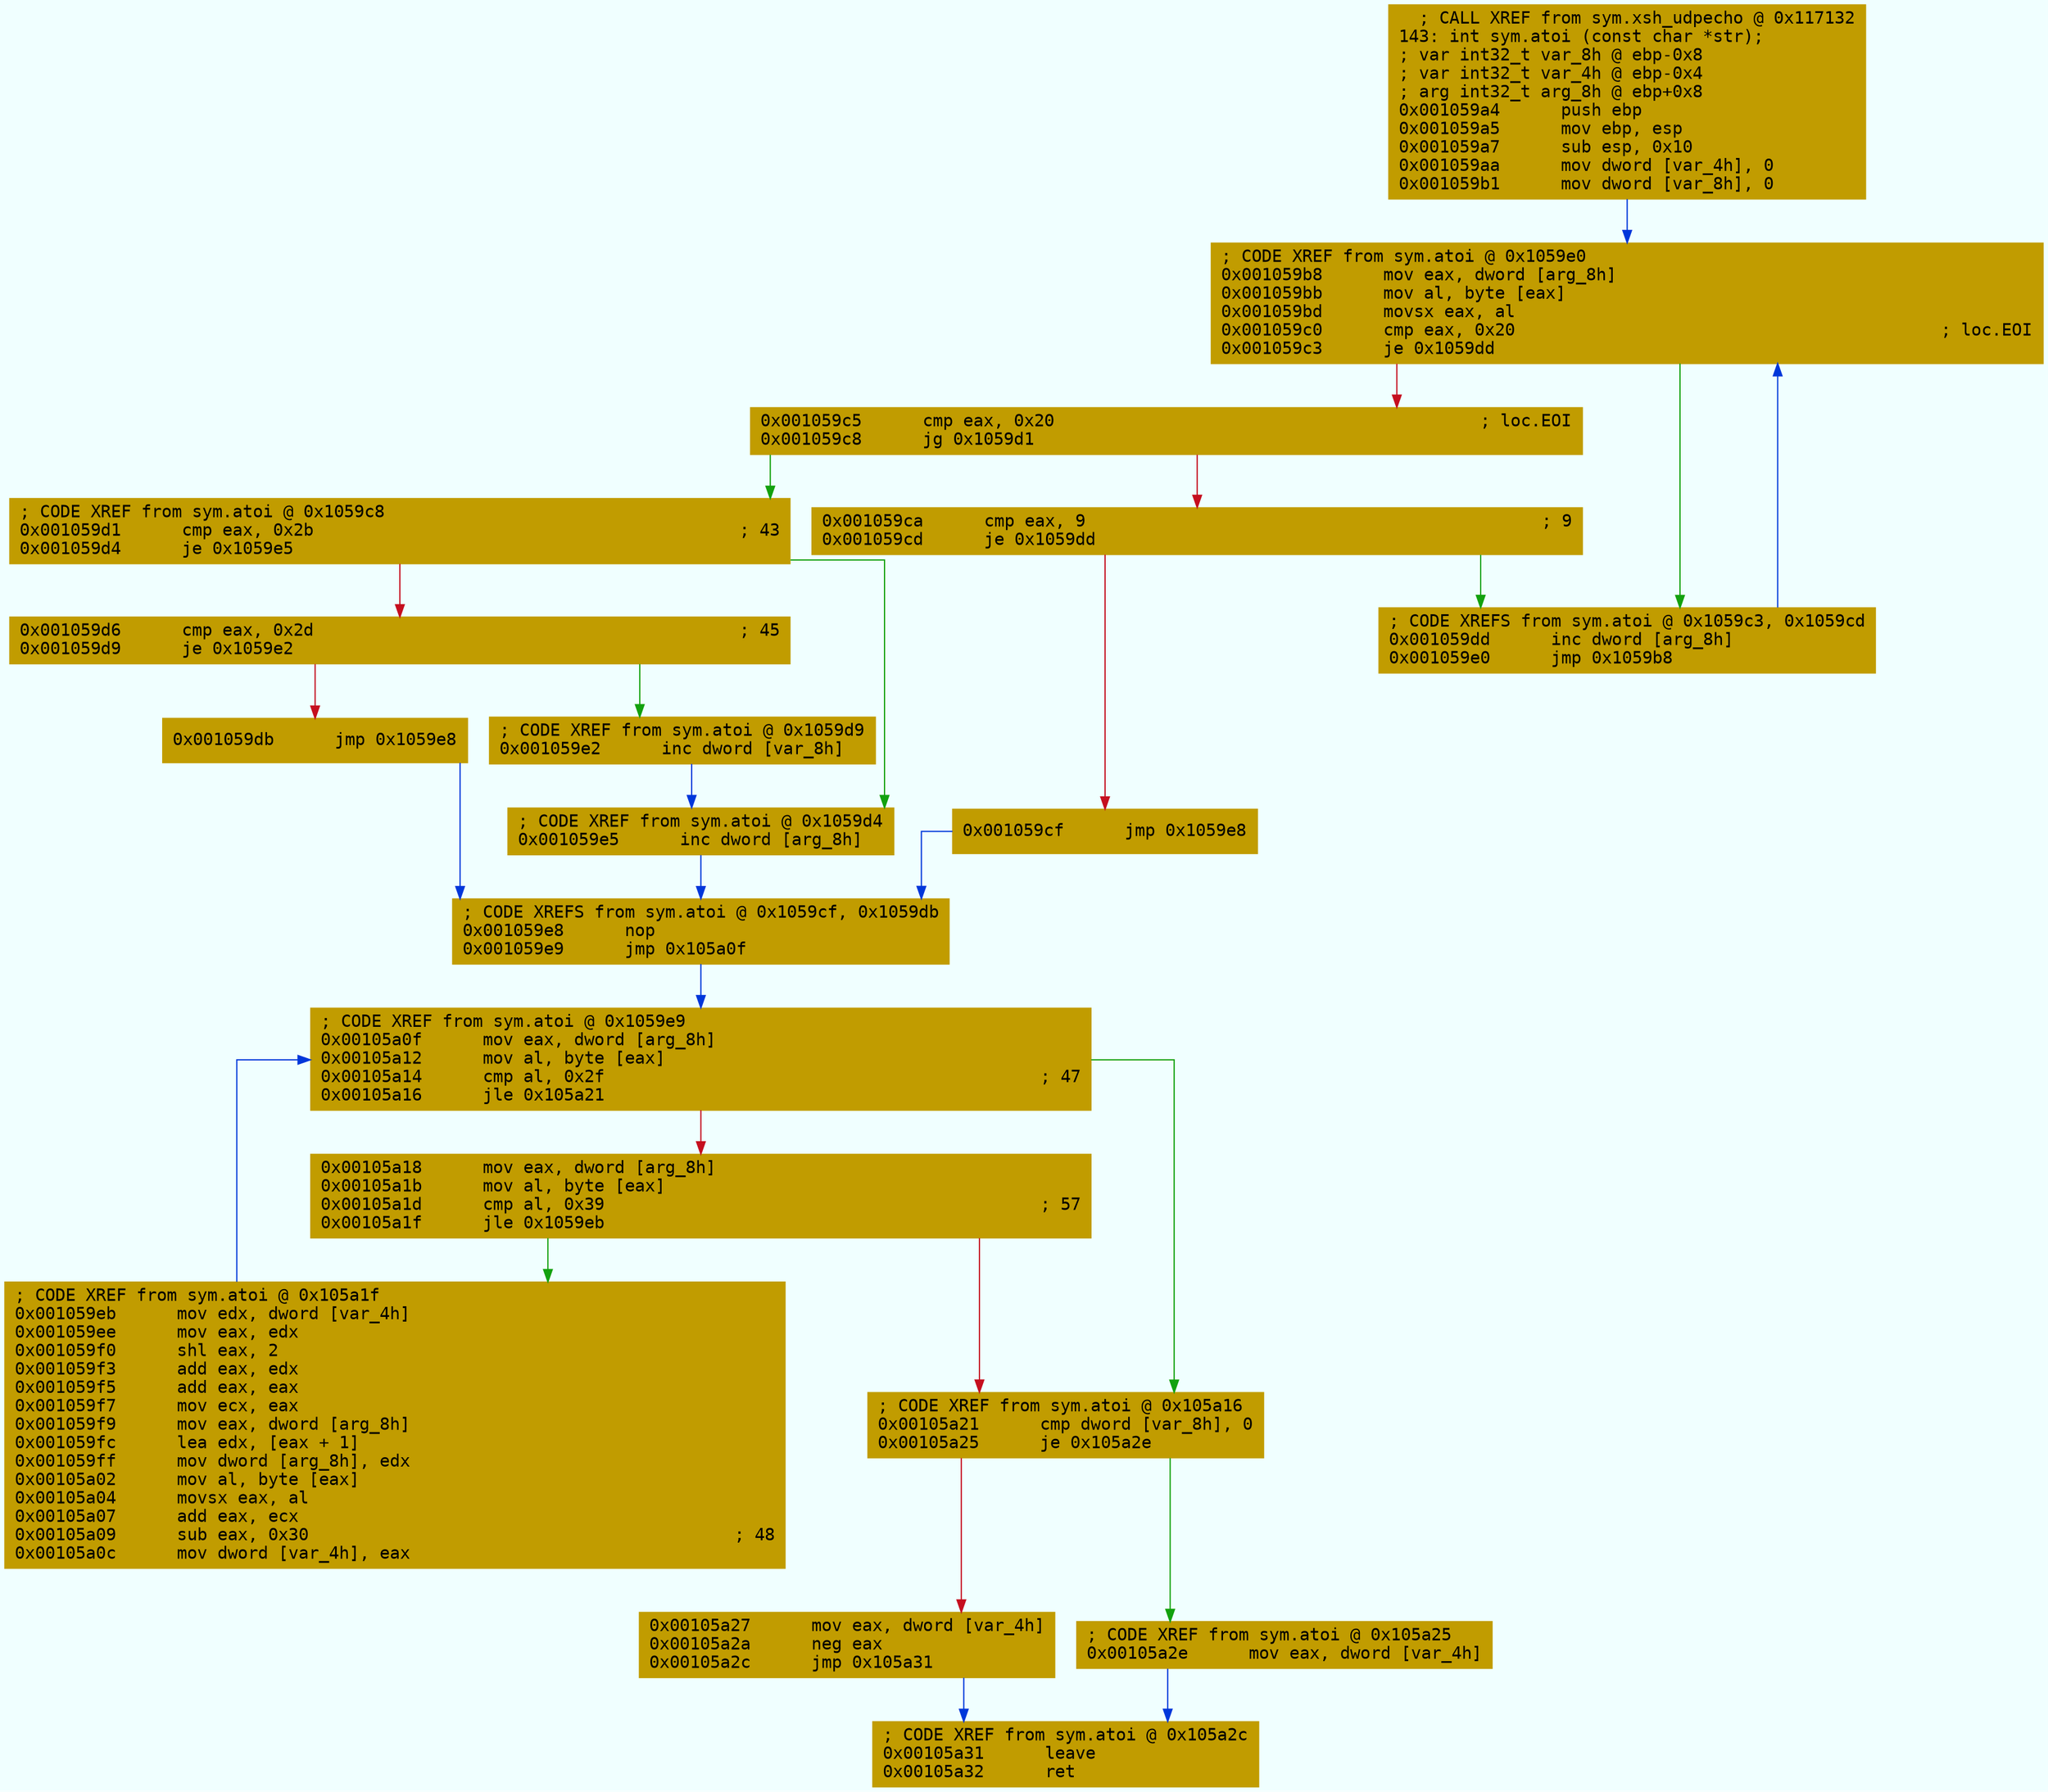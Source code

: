 digraph code {
	graph [bgcolor=azure fontsize=8 fontname="Courier" splines="ortho"];
	node [fillcolor=gray style=filled shape=box];
	edge [arrowhead="normal"];
	"0x001059a4" [URL="sym.atoi/0x001059a4", fillcolor="#c19c00",color="#c19c00", fontname="Courier",label="  ; CALL XREF from sym.xsh_udpecho @ 0x117132\l143: int sym.atoi (const char *str);\l; var int32_t var_8h @ ebp-0x8\l; var int32_t var_4h @ ebp-0x4\l; arg int32_t arg_8h @ ebp+0x8\l0x001059a4      push ebp\l0x001059a5      mov ebp, esp\l0x001059a7      sub esp, 0x10\l0x001059aa      mov dword [var_4h], 0\l0x001059b1      mov dword [var_8h], 0\l"]
	"0x001059b8" [URL="sym.atoi/0x001059b8", fillcolor="#c19c00",color="#c19c00", fontname="Courier",label="; CODE XREF from sym.atoi @ 0x1059e0\l0x001059b8      mov eax, dword [arg_8h]\l0x001059bb      mov al, byte [eax]\l0x001059bd      movsx eax, al\l0x001059c0      cmp eax, 0x20                                          ; loc.EOI\l0x001059c3      je 0x1059dd\l"]
	"0x001059c5" [URL="sym.atoi/0x001059c5", fillcolor="#c19c00",color="#c19c00", fontname="Courier",label="0x001059c5      cmp eax, 0x20                                          ; loc.EOI\l0x001059c8      jg 0x1059d1\l"]
	"0x001059ca" [URL="sym.atoi/0x001059ca", fillcolor="#c19c00",color="#c19c00", fontname="Courier",label="0x001059ca      cmp eax, 9                                             ; 9\l0x001059cd      je 0x1059dd\l"]
	"0x001059cf" [URL="sym.atoi/0x001059cf", fillcolor="#c19c00",color="#c19c00", fontname="Courier",label="0x001059cf      jmp 0x1059e8\l"]
	"0x001059d1" [URL="sym.atoi/0x001059d1", fillcolor="#c19c00",color="#c19c00", fontname="Courier",label="; CODE XREF from sym.atoi @ 0x1059c8\l0x001059d1      cmp eax, 0x2b                                          ; 43\l0x001059d4      je 0x1059e5\l"]
	"0x001059d6" [URL="sym.atoi/0x001059d6", fillcolor="#c19c00",color="#c19c00", fontname="Courier",label="0x001059d6      cmp eax, 0x2d                                          ; 45\l0x001059d9      je 0x1059e2\l"]
	"0x001059db" [URL="sym.atoi/0x001059db", fillcolor="#c19c00",color="#c19c00", fontname="Courier",label="0x001059db      jmp 0x1059e8\l"]
	"0x001059dd" [URL="sym.atoi/0x001059dd", fillcolor="#c19c00",color="#c19c00", fontname="Courier",label="; CODE XREFS from sym.atoi @ 0x1059c3, 0x1059cd\l0x001059dd      inc dword [arg_8h]\l0x001059e0      jmp 0x1059b8\l"]
	"0x001059e2" [URL="sym.atoi/0x001059e2", fillcolor="#c19c00",color="#c19c00", fontname="Courier",label="; CODE XREF from sym.atoi @ 0x1059d9\l0x001059e2      inc dword [var_8h]\l"]
	"0x001059e5" [URL="sym.atoi/0x001059e5", fillcolor="#c19c00",color="#c19c00", fontname="Courier",label="; CODE XREF from sym.atoi @ 0x1059d4\l0x001059e5      inc dword [arg_8h]\l"]
	"0x001059e8" [URL="sym.atoi/0x001059e8", fillcolor="#c19c00",color="#c19c00", fontname="Courier",label="; CODE XREFS from sym.atoi @ 0x1059cf, 0x1059db\l0x001059e8      nop\l0x001059e9      jmp 0x105a0f\l"]
	"0x001059eb" [URL="sym.atoi/0x001059eb", fillcolor="#c19c00",color="#c19c00", fontname="Courier",label="; CODE XREF from sym.atoi @ 0x105a1f\l0x001059eb      mov edx, dword [var_4h]\l0x001059ee      mov eax, edx\l0x001059f0      shl eax, 2\l0x001059f3      add eax, edx\l0x001059f5      add eax, eax\l0x001059f7      mov ecx, eax\l0x001059f9      mov eax, dword [arg_8h]\l0x001059fc      lea edx, [eax + 1]\l0x001059ff      mov dword [arg_8h], edx\l0x00105a02      mov al, byte [eax]\l0x00105a04      movsx eax, al\l0x00105a07      add eax, ecx\l0x00105a09      sub eax, 0x30                                          ; 48\l0x00105a0c      mov dword [var_4h], eax\l"]
	"0x00105a0f" [URL="sym.atoi/0x00105a0f", fillcolor="#c19c00",color="#c19c00", fontname="Courier",label="; CODE XREF from sym.atoi @ 0x1059e9\l0x00105a0f      mov eax, dword [arg_8h]\l0x00105a12      mov al, byte [eax]\l0x00105a14      cmp al, 0x2f                                           ; 47\l0x00105a16      jle 0x105a21\l"]
	"0x00105a18" [URL="sym.atoi/0x00105a18", fillcolor="#c19c00",color="#c19c00", fontname="Courier",label="0x00105a18      mov eax, dword [arg_8h]\l0x00105a1b      mov al, byte [eax]\l0x00105a1d      cmp al, 0x39                                           ; 57\l0x00105a1f      jle 0x1059eb\l"]
	"0x00105a21" [URL="sym.atoi/0x00105a21", fillcolor="#c19c00",color="#c19c00", fontname="Courier",label="; CODE XREF from sym.atoi @ 0x105a16\l0x00105a21      cmp dword [var_8h], 0\l0x00105a25      je 0x105a2e\l"]
	"0x00105a27" [URL="sym.atoi/0x00105a27", fillcolor="#c19c00",color="#c19c00", fontname="Courier",label="0x00105a27      mov eax, dword [var_4h]\l0x00105a2a      neg eax\l0x00105a2c      jmp 0x105a31\l"]
	"0x00105a2e" [URL="sym.atoi/0x00105a2e", fillcolor="#c19c00",color="#c19c00", fontname="Courier",label="; CODE XREF from sym.atoi @ 0x105a25\l0x00105a2e      mov eax, dword [var_4h]\l"]
	"0x00105a31" [URL="sym.atoi/0x00105a31", fillcolor="#c19c00",color="#c19c00", fontname="Courier",label="; CODE XREF from sym.atoi @ 0x105a2c\l0x00105a31      leave\l0x00105a32      ret\l"]
        "0x001059a4" -> "0x001059b8" [color="#0037da"];
        "0x001059b8" -> "0x001059dd" [color="#13a10e"];
        "0x001059b8" -> "0x001059c5" [color="#c50f1f"];
        "0x001059c5" -> "0x001059d1" [color="#13a10e"];
        "0x001059c5" -> "0x001059ca" [color="#c50f1f"];
        "0x001059ca" -> "0x001059dd" [color="#13a10e"];
        "0x001059ca" -> "0x001059cf" [color="#c50f1f"];
        "0x001059cf" -> "0x001059e8" [color="#0037da"];
        "0x001059d1" -> "0x001059e5" [color="#13a10e"];
        "0x001059d1" -> "0x001059d6" [color="#c50f1f"];
        "0x001059d6" -> "0x001059e2" [color="#13a10e"];
        "0x001059d6" -> "0x001059db" [color="#c50f1f"];
        "0x001059db" -> "0x001059e8" [color="#0037da"];
        "0x001059dd" -> "0x001059b8" [color="#0037da"];
        "0x001059e2" -> "0x001059e5" [color="#0037da"];
        "0x001059e5" -> "0x001059e8" [color="#0037da"];
        "0x001059e8" -> "0x00105a0f" [color="#0037da"];
        "0x001059eb" -> "0x00105a0f" [color="#0037da"];
        "0x00105a0f" -> "0x00105a21" [color="#13a10e"];
        "0x00105a0f" -> "0x00105a18" [color="#c50f1f"];
        "0x00105a18" -> "0x001059eb" [color="#13a10e"];
        "0x00105a18" -> "0x00105a21" [color="#c50f1f"];
        "0x00105a21" -> "0x00105a2e" [color="#13a10e"];
        "0x00105a21" -> "0x00105a27" [color="#c50f1f"];
        "0x00105a27" -> "0x00105a31" [color="#0037da"];
        "0x00105a2e" -> "0x00105a31" [color="#0037da"];
}
